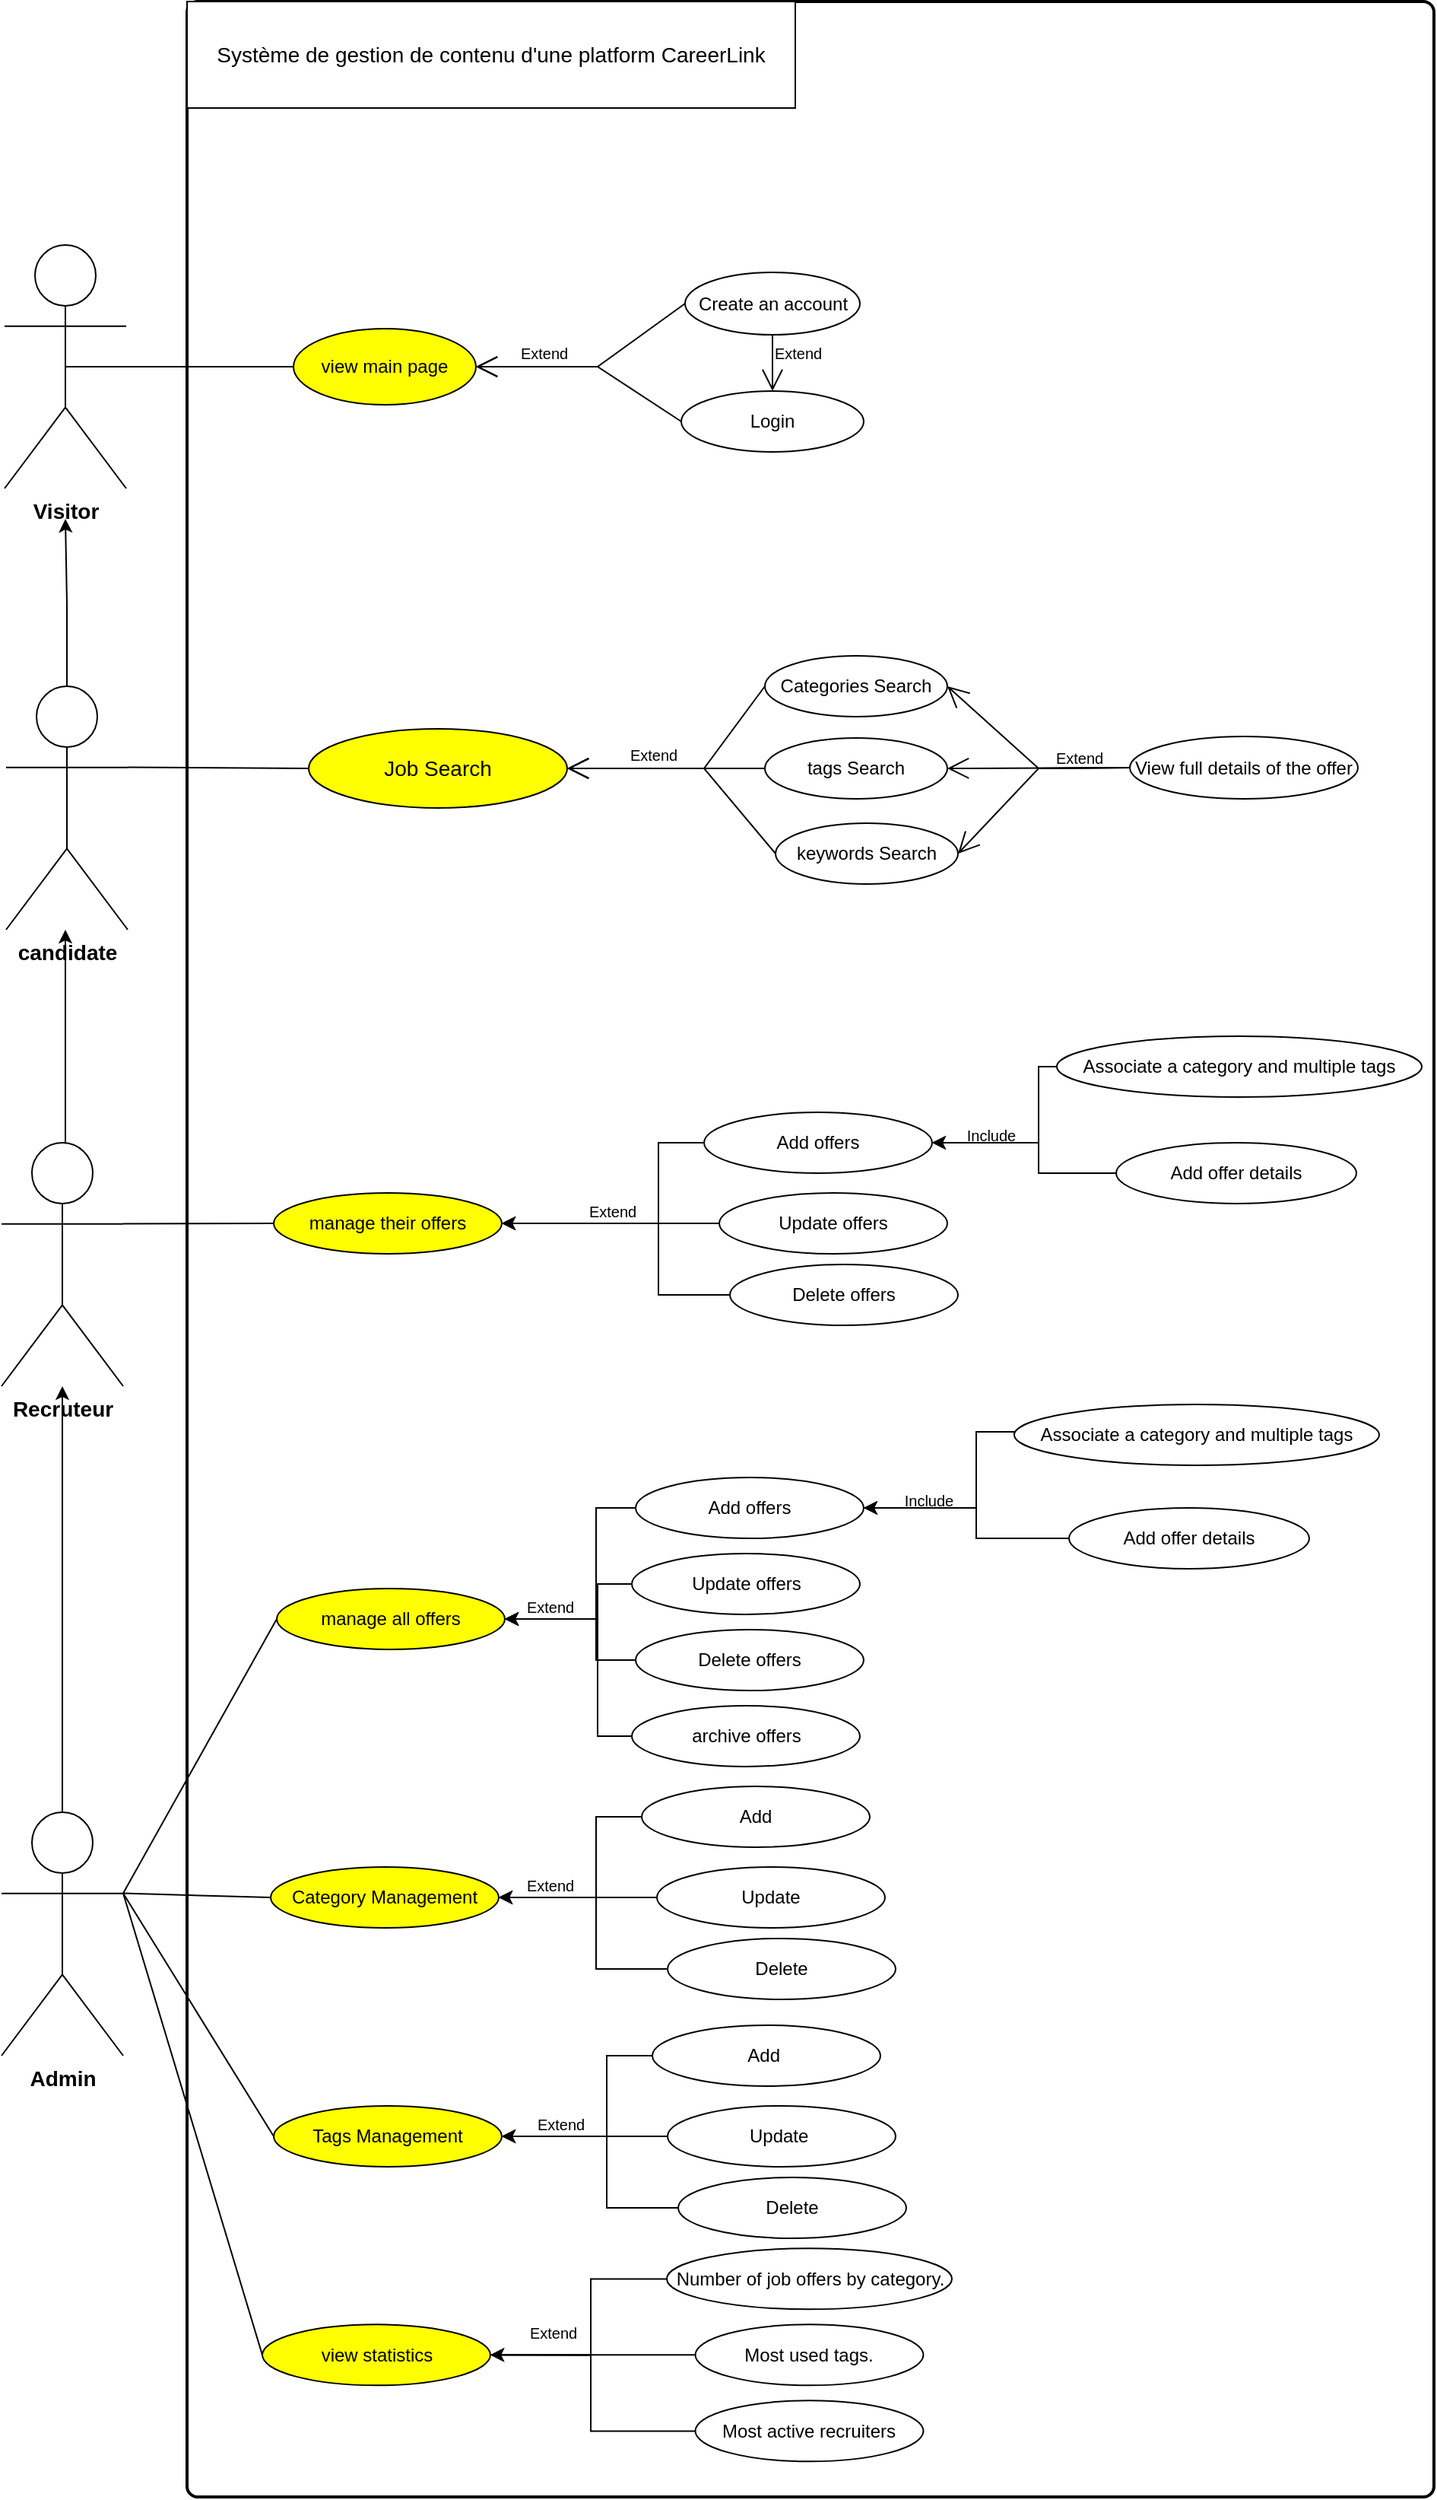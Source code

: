 <mxfile version="26.0.2">
  <diagram name="Page-1" id="7HnftfDxoFTVQ5EQS0fX">
    <mxGraphModel dx="1477" dy="1764" grid="1" gridSize="10" guides="1" tooltips="1" connect="1" arrows="1" fold="1" page="1" pageScale="1" pageWidth="850" pageHeight="1100" math="0" shadow="0">
      <root>
        <mxCell id="0" />
        <mxCell id="1" parent="0" />
        <mxCell id="OfUk5gbmc0DUeR7QcJuK-2" value="" style="rounded=1;whiteSpace=wrap;html=1;absoluteArcSize=1;arcSize=14;strokeWidth=2;" parent="1" vertex="1">
          <mxGeometry x="160" y="-360" width="820" height="1640" as="geometry" />
        </mxCell>
        <mxCell id="OfUk5gbmc0DUeR7QcJuK-4" value="&lt;span style=&quot;font-family: &amp;quot;Nunito Sans&amp;quot;, sans-serif; font-size: 14px; text-align: start; white-space-collapse: preserve; background-color: rgb(255, 255, 255);&quot;&gt;Système de gestion de contenu d&#39;une platform &lt;/span&gt;&lt;font face=&quot;Nunito Sans, sans-serif&quot;&gt;&lt;span style=&quot;font-size: 14px; white-space-collapse: preserve;&quot;&gt;CareerLink&lt;/span&gt;&lt;/font&gt;" style="whiteSpace=wrap;html=1;align=center;" parent="1" vertex="1">
          <mxGeometry x="160" y="-360" width="400" height="70" as="geometry" />
        </mxCell>
        <mxCell id="OfUk5gbmc0DUeR7QcJuK-5" value="&lt;font style=&quot;font-size: 14px;&quot;&gt;&lt;b&gt;Visitor&lt;/b&gt;&lt;/font&gt;" style="shape=umlActor;verticalLabelPosition=bottom;verticalAlign=top;html=1;" parent="1" vertex="1">
          <mxGeometry x="40" y="-200" width="80" height="160" as="geometry" />
        </mxCell>
        <mxCell id="OfUk5gbmc0DUeR7QcJuK-6" value="view main page" style="ellipse;whiteSpace=wrap;html=1;align=center;newEdgeStyle={&quot;edgeStyle&quot;:&quot;entityRelationEdgeStyle&quot;,&quot;startArrow&quot;:&quot;none&quot;,&quot;endArrow&quot;:&quot;none&quot;,&quot;segment&quot;:10,&quot;curved&quot;:1,&quot;sourcePerimeterSpacing&quot;:0,&quot;targetPerimeterSpacing&quot;:0};treeFolding=1;treeMoving=1;fillColor=#FFFF00;" parent="1" vertex="1">
          <mxGeometry x="230" y="-145" width="120" height="50" as="geometry" />
        </mxCell>
        <mxCell id="OfUk5gbmc0DUeR7QcJuK-46" style="edgeStyle=orthogonalEdgeStyle;rounded=0;orthogonalLoop=1;jettySize=auto;html=1;" parent="1" source="OfUk5gbmc0DUeR7QcJuK-7" target="OfUk5gbmc0DUeR7QcJuK-11" edge="1">
          <mxGeometry relative="1" as="geometry">
            <Array as="points">
              <mxPoint x="80" y="290" />
              <mxPoint x="80" y="290" />
            </Array>
          </mxGeometry>
        </mxCell>
        <mxCell id="OfUk5gbmc0DUeR7QcJuK-7" value="&lt;span style=&quot;box-sizing: border-box; border: 0px solid; --tw-border-spacing-x: 0; --tw-border-spacing-y: 0; --tw-translate-x: 0; --tw-translate-y: 0; --tw-rotate: 0; --tw-skew-x: 0; --tw-skew-y: 0; --tw-scale-x: 1; --tw-scale-y: 1; --tw-pan-x: ; --tw-pan-y: ; --tw-pinch-zoom: ; --tw-scroll-snap-strictness: proximity; --tw-gradient-from-position: ; --tw-gradient-via-position: ; --tw-gradient-to-position: ; --tw-ordinal: ; --tw-slashed-zero: ; --tw-numeric-figure: ; --tw-numeric-spacing: ; --tw-numeric-fraction: ; --tw-ring-inset: ; --tw-ring-offset-width: 0px; --tw-ring-offset-color: #fff; --tw-ring-color: rgba(59,130,246,.5); --tw-ring-offset-shadow: 0 0 #0000; --tw-ring-shadow: 0 0 #0000; --tw-shadow: 0 0 #0000; --tw-shadow-colored: 0 0 #0000; --tw-blur: ; --tw-brightness: ; --tw-contrast: ; --tw-grayscale: ; --tw-hue-rotate: ; --tw-invert: ; --tw-saturate: ; --tw-sepia: ; --tw-drop-shadow: ; --tw-backdrop-blur: ; --tw-backdrop-brightness: ; --tw-backdrop-contrast: ; --tw-backdrop-grayscale: ; --tw-backdrop-hue-rotate: ; --tw-backdrop-invert: ; --tw-backdrop-opacity: ; --tw-backdrop-saturate: ; --tw-backdrop-sepia: ; --tw-contain-size: ; --tw-contain-layout: ; --tw-contain-paint: ; --tw-contain-style: ; font-weight: bolder; font-family: &amp;quot;Nunito Sans&amp;quot;, sans-serif; font-size: 14px; text-align: start; white-space: pre-wrap; background-color: rgb(255, 255, 255);&quot;&gt;Recruteur&lt;/span&gt;" style="shape=umlActor;verticalLabelPosition=bottom;verticalAlign=top;html=1;" parent="1" vertex="1">
          <mxGeometry x="38" y="390" width="80" height="160" as="geometry" />
        </mxCell>
        <mxCell id="OfUk5gbmc0DUeR7QcJuK-8" value="Login" style="ellipse;whiteSpace=wrap;html=1;align=center;newEdgeStyle={&quot;edgeStyle&quot;:&quot;entityRelationEdgeStyle&quot;,&quot;startArrow&quot;:&quot;none&quot;,&quot;endArrow&quot;:&quot;none&quot;,&quot;segment&quot;:10,&quot;curved&quot;:1,&quot;sourcePerimeterSpacing&quot;:0,&quot;targetPerimeterSpacing&quot;:0};treeFolding=1;treeMoving=1;" parent="1" vertex="1">
          <mxGeometry x="485" y="-104" width="120" height="40" as="geometry" />
        </mxCell>
        <mxCell id="OfUk5gbmc0DUeR7QcJuK-9" value="Create an account" style="ellipse;whiteSpace=wrap;html=1;align=center;newEdgeStyle={&quot;edgeStyle&quot;:&quot;entityRelationEdgeStyle&quot;,&quot;startArrow&quot;:&quot;none&quot;,&quot;endArrow&quot;:&quot;none&quot;,&quot;segment&quot;:10,&quot;curved&quot;:1,&quot;sourcePerimeterSpacing&quot;:0,&quot;targetPerimeterSpacing&quot;:0};treeFolding=1;treeMoving=1;" parent="1" vertex="1">
          <mxGeometry x="487.5" y="-182" width="115" height="41" as="geometry" />
        </mxCell>
        <mxCell id="OfUk5gbmc0DUeR7QcJuK-47" style="edgeStyle=orthogonalEdgeStyle;rounded=0;orthogonalLoop=1;jettySize=auto;html=1;" parent="1" source="OfUk5gbmc0DUeR7QcJuK-10" target="OfUk5gbmc0DUeR7QcJuK-7" edge="1">
          <mxGeometry relative="1" as="geometry" />
        </mxCell>
        <mxCell id="OfUk5gbmc0DUeR7QcJuK-10" value="&lt;b&gt;&lt;font style=&quot;font-size: 14px;&quot;&gt;Admin&lt;/font&gt;&lt;/b&gt;" style="shape=umlActor;verticalLabelPosition=bottom;verticalAlign=top;html=1;" parent="1" vertex="1">
          <mxGeometry x="38" y="830" width="80" height="160" as="geometry" />
        </mxCell>
        <mxCell id="OfUk5gbmc0DUeR7QcJuK-38" style="edgeStyle=orthogonalEdgeStyle;rounded=0;orthogonalLoop=1;jettySize=auto;html=1;" parent="1" source="OfUk5gbmc0DUeR7QcJuK-11" edge="1">
          <mxGeometry relative="1" as="geometry">
            <mxPoint x="80" y="-20" as="targetPoint" />
          </mxGeometry>
        </mxCell>
        <mxCell id="OfUk5gbmc0DUeR7QcJuK-11" value="&lt;b&gt;&lt;font style=&quot;font-size: 14px;&quot;&gt;candidate&lt;/font&gt;&lt;/b&gt;" style="shape=umlActor;verticalLabelPosition=bottom;verticalAlign=top;html=1;" parent="1" vertex="1">
          <mxGeometry x="41" y="90" width="80" height="160" as="geometry" />
        </mxCell>
        <mxCell id="OfUk5gbmc0DUeR7QcJuK-12" value="" style="endArrow=none;html=1;rounded=0;entryX=0;entryY=0.5;entryDx=0;entryDy=0;exitX=0.5;exitY=0.5;exitDx=0;exitDy=0;exitPerimeter=0;" parent="1" source="OfUk5gbmc0DUeR7QcJuK-5" target="OfUk5gbmc0DUeR7QcJuK-6" edge="1">
          <mxGeometry width="50" height="50" relative="1" as="geometry">
            <mxPoint x="310" y="-90" as="sourcePoint" />
            <mxPoint x="360" y="-140" as="targetPoint" />
          </mxGeometry>
        </mxCell>
        <mxCell id="OfUk5gbmc0DUeR7QcJuK-18" value="" style="endArrow=open;endFill=1;endSize=12;html=1;rounded=0;entryX=1;entryY=0.5;entryDx=0;entryDy=0;exitX=0;exitY=0.5;exitDx=0;exitDy=0;" parent="1" source="OfUk5gbmc0DUeR7QcJuK-9" target="OfUk5gbmc0DUeR7QcJuK-6" edge="1">
          <mxGeometry width="160" relative="1" as="geometry">
            <mxPoint x="210" y="-60" as="sourcePoint" />
            <mxPoint x="370" y="-60" as="targetPoint" />
            <Array as="points">
              <mxPoint x="430" y="-120" />
            </Array>
          </mxGeometry>
        </mxCell>
        <mxCell id="OfUk5gbmc0DUeR7QcJuK-31" value="&lt;font style=&quot;font-size: 10px;&quot;&gt;Extend&lt;/font&gt;" style="text;html=1;align=center;verticalAlign=middle;whiteSpace=wrap;rounded=0;rotation=0;" parent="1" vertex="1">
          <mxGeometry x="380" y="-134" width="30" height="10" as="geometry" />
        </mxCell>
        <mxCell id="OfUk5gbmc0DUeR7QcJuK-32" value="" style="endArrow=open;endFill=1;endSize=12;html=1;rounded=0;entryX=1;entryY=0.5;entryDx=0;entryDy=0;exitX=0;exitY=0.5;exitDx=0;exitDy=0;" parent="1" source="OfUk5gbmc0DUeR7QcJuK-8" target="OfUk5gbmc0DUeR7QcJuK-6" edge="1">
          <mxGeometry width="160" relative="1" as="geometry">
            <mxPoint x="410" y="-60" as="sourcePoint" />
            <mxPoint x="360" y="-110" as="targetPoint" />
            <Array as="points">
              <mxPoint x="430" y="-120" />
            </Array>
          </mxGeometry>
        </mxCell>
        <mxCell id="OfUk5gbmc0DUeR7QcJuK-52" value="&lt;div style=&quot;text-align: start;&quot;&gt;&lt;font face=&quot;Nunito Sans, sans-serif&quot;&gt;&lt;span style=&quot;font-size: 14px; white-space-collapse: preserve;&quot;&gt;Job Search&lt;/span&gt;&lt;/font&gt;&lt;/div&gt;" style="ellipse;whiteSpace=wrap;html=1;align=center;fillColor=#FFFF00;" parent="1" vertex="1">
          <mxGeometry x="240" y="118" width="170" height="52" as="geometry" />
        </mxCell>
        <mxCell id="OfUk5gbmc0DUeR7QcJuK-53" value="" style="endArrow=none;html=1;rounded=0;entryX=0;entryY=0.5;entryDx=0;entryDy=0;exitX=1;exitY=0.333;exitDx=0;exitDy=0;exitPerimeter=0;" parent="1" source="OfUk5gbmc0DUeR7QcJuK-11" target="OfUk5gbmc0DUeR7QcJuK-52" edge="1">
          <mxGeometry width="50" height="50" relative="1" as="geometry">
            <mxPoint x="120" y="169.68" as="sourcePoint" />
            <mxPoint x="270" y="169.68" as="targetPoint" />
          </mxGeometry>
        </mxCell>
        <mxCell id="OfUk5gbmc0DUeR7QcJuK-54" value="View full details of the offer" style="ellipse;whiteSpace=wrap;html=1;align=center;newEdgeStyle={&quot;edgeStyle&quot;:&quot;entityRelationEdgeStyle&quot;,&quot;startArrow&quot;:&quot;none&quot;,&quot;endArrow&quot;:&quot;none&quot;,&quot;segment&quot;:10,&quot;curved&quot;:1,&quot;sourcePerimeterSpacing&quot;:0,&quot;targetPerimeterSpacing&quot;:0};treeFolding=1;treeMoving=1;" parent="1" vertex="1">
          <mxGeometry x="780" y="123" width="150" height="41" as="geometry" />
        </mxCell>
        <mxCell id="OfUk5gbmc0DUeR7QcJuK-55" value="tags Search" style="ellipse;whiteSpace=wrap;html=1;align=center;newEdgeStyle={&quot;edgeStyle&quot;:&quot;entityRelationEdgeStyle&quot;,&quot;startArrow&quot;:&quot;none&quot;,&quot;endArrow&quot;:&quot;none&quot;,&quot;segment&quot;:10,&quot;curved&quot;:1,&quot;sourcePerimeterSpacing&quot;:0,&quot;targetPerimeterSpacing&quot;:0};treeFolding=1;treeMoving=1;" parent="1" vertex="1">
          <mxGeometry x="540" y="124" width="120" height="40" as="geometry" />
        </mxCell>
        <mxCell id="OfUk5gbmc0DUeR7QcJuK-56" value="Categories Search" style="ellipse;whiteSpace=wrap;html=1;align=center;newEdgeStyle={&quot;edgeStyle&quot;:&quot;entityRelationEdgeStyle&quot;,&quot;startArrow&quot;:&quot;none&quot;,&quot;endArrow&quot;:&quot;none&quot;,&quot;segment&quot;:10,&quot;curved&quot;:1,&quot;sourcePerimeterSpacing&quot;:0,&quot;targetPerimeterSpacing&quot;:0};treeFolding=1;treeMoving=1;" parent="1" vertex="1">
          <mxGeometry x="540" y="70" width="120" height="40" as="geometry" />
        </mxCell>
        <mxCell id="OfUk5gbmc0DUeR7QcJuK-57" value="" style="endArrow=open;endFill=1;endSize=12;html=1;rounded=0;entryX=1;entryY=0.5;entryDx=0;entryDy=0;exitX=0;exitY=0.5;exitDx=0;exitDy=0;" parent="1" source="OfUk5gbmc0DUeR7QcJuK-55" target="OfUk5gbmc0DUeR7QcJuK-52" edge="1">
          <mxGeometry width="160" relative="1" as="geometry">
            <mxPoint x="482" y="204" as="sourcePoint" />
            <mxPoint x="422" y="144" as="targetPoint" />
            <Array as="points">
              <mxPoint x="500" y="144" />
            </Array>
          </mxGeometry>
        </mxCell>
        <mxCell id="OfUk5gbmc0DUeR7QcJuK-58" value="" style="endArrow=open;endFill=1;endSize=12;html=1;rounded=0;entryX=1;entryY=0.5;entryDx=0;entryDy=0;exitX=0;exitY=0.5;exitDx=0;exitDy=0;" parent="1" source="OfUk5gbmc0DUeR7QcJuK-54" target="OfUk5gbmc0DUeR7QcJuK-56" edge="1">
          <mxGeometry width="160" relative="1" as="geometry">
            <mxPoint x="282" y="204" as="sourcePoint" />
            <mxPoint x="422" y="144" as="targetPoint" />
            <Array as="points">
              <mxPoint x="720" y="144" />
            </Array>
          </mxGeometry>
        </mxCell>
        <mxCell id="OfUk5gbmc0DUeR7QcJuK-59" value="" style="endArrow=open;endFill=1;endSize=12;html=1;rounded=0;entryX=1;entryY=0.5;entryDx=0;entryDy=0;exitX=0;exitY=0.5;exitDx=0;exitDy=0;" parent="1" source="OfUk5gbmc0DUeR7QcJuK-56" target="OfUk5gbmc0DUeR7QcJuK-52" edge="1">
          <mxGeometry width="160" relative="1" as="geometry">
            <mxPoint x="550" y="94" as="sourcePoint" />
            <mxPoint x="420" y="144" as="targetPoint" />
            <Array as="points">
              <mxPoint x="500" y="144" />
            </Array>
          </mxGeometry>
        </mxCell>
        <mxCell id="OfUk5gbmc0DUeR7QcJuK-60" value="&lt;font style=&quot;font-size: 10px;&quot;&gt;Extend&lt;/font&gt;" style="text;html=1;align=center;verticalAlign=middle;whiteSpace=wrap;rounded=0;rotation=0;" parent="1" vertex="1">
          <mxGeometry x="452" y="130" width="30" height="10" as="geometry" />
        </mxCell>
        <mxCell id="OfUk5gbmc0DUeR7QcJuK-62" value="" style="endArrow=open;endFill=1;endSize=12;html=1;rounded=0;entryX=1;entryY=0.5;entryDx=0;entryDy=0;exitX=0;exitY=0.5;exitDx=0;exitDy=0;" parent="1" source="OfUk5gbmc0DUeR7QcJuK-54" target="OfUk5gbmc0DUeR7QcJuK-55" edge="1">
          <mxGeometry width="160" relative="1" as="geometry">
            <mxPoint x="720" y="130" as="sourcePoint" />
            <mxPoint x="682" y="104" as="targetPoint" />
            <Array as="points" />
          </mxGeometry>
        </mxCell>
        <mxCell id="qIlZXLb7USLVibtDSA9S-1" value="&lt;font style=&quot;font-size: 10px;&quot;&gt;Extend&lt;/font&gt;" style="text;html=1;align=center;verticalAlign=middle;whiteSpace=wrap;rounded=0;rotation=0;" vertex="1" parent="1">
          <mxGeometry x="732" y="132" width="30" height="10" as="geometry" />
        </mxCell>
        <mxCell id="qIlZXLb7USLVibtDSA9S-3" value="keywords Search" style="ellipse;whiteSpace=wrap;html=1;align=center;newEdgeStyle={&quot;edgeStyle&quot;:&quot;entityRelationEdgeStyle&quot;,&quot;startArrow&quot;:&quot;none&quot;,&quot;endArrow&quot;:&quot;none&quot;,&quot;segment&quot;:10,&quot;curved&quot;:1,&quot;sourcePerimeterSpacing&quot;:0,&quot;targetPerimeterSpacing&quot;:0};treeFolding=1;treeMoving=1;" vertex="1" parent="1">
          <mxGeometry x="547" y="180" width="120" height="40" as="geometry" />
        </mxCell>
        <mxCell id="qIlZXLb7USLVibtDSA9S-4" value="" style="endArrow=open;endFill=1;endSize=12;html=1;rounded=0;entryX=1;entryY=0.5;entryDx=0;entryDy=0;exitX=0;exitY=0.5;exitDx=0;exitDy=0;" edge="1" parent="1" source="OfUk5gbmc0DUeR7QcJuK-54" target="qIlZXLb7USLVibtDSA9S-3">
          <mxGeometry width="160" relative="1" as="geometry">
            <mxPoint x="730" y="190" as="sourcePoint" />
            <mxPoint x="670" y="190" as="targetPoint" />
            <Array as="points">
              <mxPoint x="720" y="144" />
            </Array>
          </mxGeometry>
        </mxCell>
        <mxCell id="qIlZXLb7USLVibtDSA9S-9" value="" style="endArrow=open;endFill=1;endSize=12;html=1;rounded=0;entryX=1;entryY=0.5;entryDx=0;entryDy=0;exitX=0;exitY=0.5;exitDx=0;exitDy=0;" edge="1" parent="1" source="qIlZXLb7USLVibtDSA9S-3" target="OfUk5gbmc0DUeR7QcJuK-52">
          <mxGeometry width="160" relative="1" as="geometry">
            <mxPoint x="550" y="100" as="sourcePoint" />
            <mxPoint x="420" y="154" as="targetPoint" />
            <Array as="points">
              <mxPoint x="500" y="144" />
            </Array>
          </mxGeometry>
        </mxCell>
        <mxCell id="qIlZXLb7USLVibtDSA9S-10" value="manage their offers" style="ellipse;whiteSpace=wrap;html=1;align=center;fillColor=#FFFF00;" vertex="1" parent="1">
          <mxGeometry x="217" y="423" width="150" height="40" as="geometry" />
        </mxCell>
        <mxCell id="qIlZXLb7USLVibtDSA9S-23" style="edgeStyle=orthogonalEdgeStyle;rounded=0;orthogonalLoop=1;jettySize=auto;html=1;entryX=1;entryY=0.5;entryDx=0;entryDy=0;" edge="1" parent="1" source="qIlZXLb7USLVibtDSA9S-11" target="qIlZXLb7USLVibtDSA9S-10">
          <mxGeometry relative="1" as="geometry">
            <Array as="points">
              <mxPoint x="470" y="390" />
              <mxPoint x="470" y="443" />
            </Array>
          </mxGeometry>
        </mxCell>
        <mxCell id="qIlZXLb7USLVibtDSA9S-11" value="Add offers" style="ellipse;whiteSpace=wrap;html=1;align=center;" vertex="1" parent="1">
          <mxGeometry x="500" y="370" width="150" height="40" as="geometry" />
        </mxCell>
        <mxCell id="qIlZXLb7USLVibtDSA9S-24" style="edgeStyle=orthogonalEdgeStyle;rounded=0;orthogonalLoop=1;jettySize=auto;html=1;entryX=1;entryY=0.5;entryDx=0;entryDy=0;" edge="1" parent="1" source="qIlZXLb7USLVibtDSA9S-14" target="qIlZXLb7USLVibtDSA9S-10">
          <mxGeometry relative="1" as="geometry" />
        </mxCell>
        <mxCell id="qIlZXLb7USLVibtDSA9S-14" value="Update offers" style="ellipse;whiteSpace=wrap;html=1;align=center;" vertex="1" parent="1">
          <mxGeometry x="510" y="423" width="150" height="40" as="geometry" />
        </mxCell>
        <mxCell id="qIlZXLb7USLVibtDSA9S-25" style="edgeStyle=orthogonalEdgeStyle;rounded=0;orthogonalLoop=1;jettySize=auto;html=1;entryX=1;entryY=0.5;entryDx=0;entryDy=0;" edge="1" parent="1" source="qIlZXLb7USLVibtDSA9S-15" target="qIlZXLb7USLVibtDSA9S-10">
          <mxGeometry relative="1" as="geometry">
            <Array as="points">
              <mxPoint x="470" y="490" />
              <mxPoint x="470" y="443" />
            </Array>
          </mxGeometry>
        </mxCell>
        <mxCell id="qIlZXLb7USLVibtDSA9S-15" value="Delete offers" style="ellipse;whiteSpace=wrap;html=1;align=center;" vertex="1" parent="1">
          <mxGeometry x="517" y="470" width="150" height="40" as="geometry" />
        </mxCell>
        <mxCell id="qIlZXLb7USLVibtDSA9S-20" value="" style="endArrow=open;endFill=1;endSize=12;html=1;rounded=0;entryX=0.5;entryY=0;entryDx=0;entryDy=0;exitX=0.5;exitY=1;exitDx=0;exitDy=0;" edge="1" parent="1" source="OfUk5gbmc0DUeR7QcJuK-9" target="OfUk5gbmc0DUeR7QcJuK-8">
          <mxGeometry width="160" relative="1" as="geometry">
            <mxPoint x="494" y="-144" as="sourcePoint" />
            <mxPoint x="360" y="-110" as="targetPoint" />
            <Array as="points" />
          </mxGeometry>
        </mxCell>
        <mxCell id="qIlZXLb7USLVibtDSA9S-21" value="&lt;font style=&quot;font-size: 10px;&quot;&gt;Extend&lt;/font&gt;" style="text;html=1;align=center;verticalAlign=middle;whiteSpace=wrap;rounded=0;rotation=0;" vertex="1" parent="1">
          <mxGeometry x="547" y="-134" width="30" height="10" as="geometry" />
        </mxCell>
        <mxCell id="qIlZXLb7USLVibtDSA9S-22" value="" style="endArrow=none;html=1;rounded=0;exitX=1;exitY=0.333;exitDx=0;exitDy=0;exitPerimeter=0;entryX=0;entryY=0.5;entryDx=0;entryDy=0;" edge="1" parent="1" source="OfUk5gbmc0DUeR7QcJuK-7" target="qIlZXLb7USLVibtDSA9S-10">
          <mxGeometry relative="1" as="geometry">
            <mxPoint x="300" y="480" as="sourcePoint" />
            <mxPoint x="460" y="480" as="targetPoint" />
          </mxGeometry>
        </mxCell>
        <mxCell id="qIlZXLb7USLVibtDSA9S-30" value="&lt;font style=&quot;font-size: 10px;&quot;&gt;Extend&lt;/font&gt;" style="text;html=1;align=center;verticalAlign=middle;whiteSpace=wrap;rounded=0;rotation=0;" vertex="1" parent="1">
          <mxGeometry x="425" y="430" width="30" height="10" as="geometry" />
        </mxCell>
        <mxCell id="qIlZXLb7USLVibtDSA9S-32" style="edgeStyle=orthogonalEdgeStyle;rounded=0;orthogonalLoop=1;jettySize=auto;html=1;entryX=1;entryY=0.5;entryDx=0;entryDy=0;" edge="1" parent="1" source="qIlZXLb7USLVibtDSA9S-31" target="qIlZXLb7USLVibtDSA9S-11">
          <mxGeometry relative="1" as="geometry">
            <Array as="points">
              <mxPoint x="720" y="340" />
              <mxPoint x="720" y="390" />
            </Array>
          </mxGeometry>
        </mxCell>
        <mxCell id="qIlZXLb7USLVibtDSA9S-31" value="Associate a category and multiple tags" style="ellipse;whiteSpace=wrap;html=1;align=center;" vertex="1" parent="1">
          <mxGeometry x="732" y="320" width="240" height="40" as="geometry" />
        </mxCell>
        <mxCell id="qIlZXLb7USLVibtDSA9S-34" style="edgeStyle=orthogonalEdgeStyle;rounded=0;orthogonalLoop=1;jettySize=auto;html=1;entryX=1;entryY=0.5;entryDx=0;entryDy=0;" edge="1" parent="1" source="qIlZXLb7USLVibtDSA9S-33" target="qIlZXLb7USLVibtDSA9S-11">
          <mxGeometry relative="1" as="geometry">
            <Array as="points">
              <mxPoint x="720" y="410" />
              <mxPoint x="720" y="390" />
            </Array>
          </mxGeometry>
        </mxCell>
        <mxCell id="qIlZXLb7USLVibtDSA9S-33" value="Add offer details" style="ellipse;whiteSpace=wrap;html=1;align=center;" vertex="1" parent="1">
          <mxGeometry x="771" y="390" width="158" height="40" as="geometry" />
        </mxCell>
        <mxCell id="qIlZXLb7USLVibtDSA9S-35" value="&lt;font style=&quot;font-size: 10px;&quot;&gt;Include&lt;/font&gt;" style="text;html=1;align=center;verticalAlign=middle;whiteSpace=wrap;rounded=0;rotation=0;" vertex="1" parent="1">
          <mxGeometry x="674" y="380" width="30" height="10" as="geometry" />
        </mxCell>
        <mxCell id="qIlZXLb7USLVibtDSA9S-38" value="manage all offers" style="ellipse;whiteSpace=wrap;html=1;align=center;fillColor=#FFFF00;" vertex="1" parent="1">
          <mxGeometry x="219" y="683" width="150" height="40" as="geometry" />
        </mxCell>
        <mxCell id="qIlZXLb7USLVibtDSA9S-39" style="edgeStyle=orthogonalEdgeStyle;rounded=0;orthogonalLoop=1;jettySize=auto;html=1;entryX=1;entryY=0.5;entryDx=0;entryDy=0;exitX=0;exitY=0.5;exitDx=0;exitDy=0;" edge="1" source="qIlZXLb7USLVibtDSA9S-47" target="qIlZXLb7USLVibtDSA9S-38" parent="1">
          <mxGeometry relative="1" as="geometry">
            <Array as="points">
              <mxPoint x="429" y="730" />
              <mxPoint x="429" y="703" />
            </Array>
          </mxGeometry>
        </mxCell>
        <mxCell id="qIlZXLb7USLVibtDSA9S-40" value="Add offer details" style="ellipse;whiteSpace=wrap;html=1;align=center;" vertex="1" parent="1">
          <mxGeometry x="740" y="630" width="158" height="40" as="geometry" />
        </mxCell>
        <mxCell id="qIlZXLb7USLVibtDSA9S-41" value="Associate a category and multiple tags" style="ellipse;whiteSpace=wrap;html=1;align=center;" vertex="1" parent="1">
          <mxGeometry x="704" y="562" width="240" height="40" as="geometry" />
        </mxCell>
        <mxCell id="qIlZXLb7USLVibtDSA9S-42" style="edgeStyle=orthogonalEdgeStyle;rounded=0;orthogonalLoop=1;jettySize=auto;html=1;entryX=1;entryY=0.5;entryDx=0;entryDy=0;exitX=0;exitY=0.5;exitDx=0;exitDy=0;" edge="1" source="qIlZXLb7USLVibtDSA9S-41" target="qIlZXLb7USLVibtDSA9S-45" parent="1">
          <mxGeometry relative="1" as="geometry">
            <Array as="points">
              <mxPoint x="679" y="580" />
              <mxPoint x="679" y="630" />
            </Array>
          </mxGeometry>
        </mxCell>
        <mxCell id="qIlZXLb7USLVibtDSA9S-43" style="edgeStyle=orthogonalEdgeStyle;rounded=0;orthogonalLoop=1;jettySize=auto;html=1;entryX=1;entryY=0.5;entryDx=0;entryDy=0;exitX=0;exitY=0.5;exitDx=0;exitDy=0;" edge="1" source="qIlZXLb7USLVibtDSA9S-40" target="qIlZXLb7USLVibtDSA9S-45" parent="1">
          <mxGeometry relative="1" as="geometry">
            <Array as="points">
              <mxPoint x="679" y="650" />
              <mxPoint x="679" y="630" />
            </Array>
          </mxGeometry>
        </mxCell>
        <mxCell id="qIlZXLb7USLVibtDSA9S-44" value="&lt;font style=&quot;font-size: 10px;&quot;&gt;Include&lt;/font&gt;" style="text;html=1;align=center;verticalAlign=middle;whiteSpace=wrap;rounded=0;rotation=0;" vertex="1" parent="1">
          <mxGeometry x="633" y="620" width="30" height="10" as="geometry" />
        </mxCell>
        <mxCell id="qIlZXLb7USLVibtDSA9S-45" value="Add offers" style="ellipse;whiteSpace=wrap;html=1;align=center;" vertex="1" parent="1">
          <mxGeometry x="455" y="610" width="150" height="40" as="geometry" />
        </mxCell>
        <mxCell id="qIlZXLb7USLVibtDSA9S-46" value="Update offers" style="ellipse;whiteSpace=wrap;html=1;align=center;" vertex="1" parent="1">
          <mxGeometry x="452.5" y="660" width="150" height="40" as="geometry" />
        </mxCell>
        <mxCell id="qIlZXLb7USLVibtDSA9S-47" value="Delete offers" style="ellipse;whiteSpace=wrap;html=1;align=center;" vertex="1" parent="1">
          <mxGeometry x="455" y="710" width="150" height="40" as="geometry" />
        </mxCell>
        <mxCell id="qIlZXLb7USLVibtDSA9S-48" style="edgeStyle=orthogonalEdgeStyle;rounded=0;orthogonalLoop=1;jettySize=auto;html=1;entryX=1;entryY=0.5;entryDx=0;entryDy=0;exitX=0;exitY=0.5;exitDx=0;exitDy=0;" edge="1" source="qIlZXLb7USLVibtDSA9S-45" target="qIlZXLb7USLVibtDSA9S-38" parent="1">
          <mxGeometry relative="1" as="geometry">
            <Array as="points">
              <mxPoint x="429" y="630" />
              <mxPoint x="429" y="703" />
            </Array>
          </mxGeometry>
        </mxCell>
        <mxCell id="qIlZXLb7USLVibtDSA9S-49" style="edgeStyle=orthogonalEdgeStyle;rounded=0;orthogonalLoop=1;jettySize=auto;html=1;entryX=1;entryY=0.5;entryDx=0;entryDy=0;" edge="1" source="qIlZXLb7USLVibtDSA9S-46" target="qIlZXLb7USLVibtDSA9S-38" parent="1">
          <mxGeometry relative="1" as="geometry">
            <Array as="points">
              <mxPoint x="430" y="680" />
              <mxPoint x="430" y="703" />
            </Array>
          </mxGeometry>
        </mxCell>
        <mxCell id="qIlZXLb7USLVibtDSA9S-50" value="&lt;font style=&quot;font-size: 10px;&quot;&gt;Extend&lt;/font&gt;" style="text;html=1;align=center;verticalAlign=middle;whiteSpace=wrap;rounded=0;rotation=0;" vertex="1" parent="1">
          <mxGeometry x="384" y="690" width="30" height="10" as="geometry" />
        </mxCell>
        <mxCell id="qIlZXLb7USLVibtDSA9S-51" value="" style="endArrow=none;html=1;rounded=0;exitX=1;exitY=0.333;exitDx=0;exitDy=0;exitPerimeter=0;entryX=0;entryY=0.5;entryDx=0;entryDy=0;" edge="1" parent="1" source="OfUk5gbmc0DUeR7QcJuK-10" target="qIlZXLb7USLVibtDSA9S-38">
          <mxGeometry relative="1" as="geometry">
            <mxPoint x="128" y="453" as="sourcePoint" />
            <mxPoint x="270" y="520" as="targetPoint" />
          </mxGeometry>
        </mxCell>
        <mxCell id="qIlZXLb7USLVibtDSA9S-54" style="edgeStyle=orthogonalEdgeStyle;rounded=0;orthogonalLoop=1;jettySize=auto;html=1;entryX=1;entryY=0.5;entryDx=0;entryDy=0;exitX=0;exitY=0.5;exitDx=0;exitDy=0;" edge="1" parent="1" source="qIlZXLb7USLVibtDSA9S-52" target="qIlZXLb7USLVibtDSA9S-38">
          <mxGeometry relative="1" as="geometry">
            <Array as="points">
              <mxPoint x="430" y="780" />
              <mxPoint x="430" y="703" />
            </Array>
          </mxGeometry>
        </mxCell>
        <mxCell id="qIlZXLb7USLVibtDSA9S-52" value="archive offers" style="ellipse;whiteSpace=wrap;html=1;align=center;" vertex="1" parent="1">
          <mxGeometry x="452.5" y="760" width="150" height="40" as="geometry" />
        </mxCell>
        <mxCell id="qIlZXLb7USLVibtDSA9S-56" value="view statistics" style="ellipse;whiteSpace=wrap;html=1;align=center;fillColor=#FFFF00;" vertex="1" parent="1">
          <mxGeometry x="209.5" y="1166.67" width="150" height="40" as="geometry" />
        </mxCell>
        <mxCell id="qIlZXLb7USLVibtDSA9S-57" value="" style="endArrow=none;html=1;rounded=0;exitX=1;exitY=0.333;exitDx=0;exitDy=0;exitPerimeter=0;entryX=0;entryY=0.5;entryDx=0;entryDy=0;" edge="1" parent="1" source="OfUk5gbmc0DUeR7QcJuK-10" target="qIlZXLb7USLVibtDSA9S-56">
          <mxGeometry relative="1" as="geometry">
            <mxPoint x="64.5" y="390.003" as="sourcePoint" />
            <mxPoint x="174.5" y="399.67" as="targetPoint" />
          </mxGeometry>
        </mxCell>
        <mxCell id="qIlZXLb7USLVibtDSA9S-62" style="edgeStyle=orthogonalEdgeStyle;rounded=0;orthogonalLoop=1;jettySize=auto;html=1;entryX=1;entryY=0.5;entryDx=0;entryDy=0;" edge="1" parent="1" source="qIlZXLb7USLVibtDSA9S-58" target="qIlZXLb7USLVibtDSA9S-56">
          <mxGeometry relative="1" as="geometry">
            <Array as="points">
              <mxPoint x="425.5" y="1136.67" />
              <mxPoint x="425.5" y="1186.67" />
            </Array>
          </mxGeometry>
        </mxCell>
        <mxCell id="qIlZXLb7USLVibtDSA9S-58" value="Number of job offers by category." style="ellipse;whiteSpace=wrap;html=1;align=center;" vertex="1" parent="1">
          <mxGeometry x="475.5" y="1116.67" width="187.5" height="40" as="geometry" />
        </mxCell>
        <mxCell id="qIlZXLb7USLVibtDSA9S-63" style="edgeStyle=orthogonalEdgeStyle;rounded=0;orthogonalLoop=1;jettySize=auto;html=1;entryX=1;entryY=0.5;entryDx=0;entryDy=0;" edge="1" parent="1" source="qIlZXLb7USLVibtDSA9S-60" target="qIlZXLb7USLVibtDSA9S-56">
          <mxGeometry relative="1" as="geometry" />
        </mxCell>
        <mxCell id="qIlZXLb7USLVibtDSA9S-60" value="Most used tags." style="ellipse;whiteSpace=wrap;html=1;align=center;" vertex="1" parent="1">
          <mxGeometry x="494.25" y="1166.67" width="150" height="40" as="geometry" />
        </mxCell>
        <mxCell id="qIlZXLb7USLVibtDSA9S-64" style="edgeStyle=orthogonalEdgeStyle;rounded=0;orthogonalLoop=1;jettySize=auto;html=1;entryX=1;entryY=0.5;entryDx=0;entryDy=0;" edge="1" parent="1" source="qIlZXLb7USLVibtDSA9S-61" target="qIlZXLb7USLVibtDSA9S-56">
          <mxGeometry relative="1" as="geometry">
            <Array as="points">
              <mxPoint x="425.5" y="1236.67" />
              <mxPoint x="425.5" y="1186.67" />
            </Array>
          </mxGeometry>
        </mxCell>
        <mxCell id="qIlZXLb7USLVibtDSA9S-61" value="Most active recruiters" style="ellipse;whiteSpace=wrap;html=1;align=center;" vertex="1" parent="1">
          <mxGeometry x="494.25" y="1216.67" width="150" height="40" as="geometry" />
        </mxCell>
        <mxCell id="qIlZXLb7USLVibtDSA9S-65" value="&lt;font style=&quot;font-size: 10px;&quot;&gt;Extend&lt;/font&gt;" style="text;html=1;align=center;verticalAlign=middle;whiteSpace=wrap;rounded=0;rotation=0;" vertex="1" parent="1">
          <mxGeometry x="385.5" y="1166.67" width="30" height="10" as="geometry" />
        </mxCell>
        <mxCell id="qIlZXLb7USLVibtDSA9S-67" value="Category Management" style="ellipse;whiteSpace=wrap;html=1;align=center;fillColor=#FFFF00;" vertex="1" parent="1">
          <mxGeometry x="215" y="866" width="150" height="40" as="geometry" />
        </mxCell>
        <mxCell id="qIlZXLb7USLVibtDSA9S-68" value="" style="endArrow=none;html=1;rounded=0;exitX=1;exitY=0.333;exitDx=0;exitDy=0;exitPerimeter=0;entryX=0;entryY=0.5;entryDx=0;entryDy=0;" edge="1" parent="1" source="OfUk5gbmc0DUeR7QcJuK-10" target="qIlZXLb7USLVibtDSA9S-67">
          <mxGeometry relative="1" as="geometry">
            <mxPoint x="129" y="713" as="sourcePoint" />
            <mxPoint x="229" y="713" as="targetPoint" />
          </mxGeometry>
        </mxCell>
        <mxCell id="qIlZXLb7USLVibtDSA9S-69" value="Add" style="ellipse;whiteSpace=wrap;html=1;align=center;" vertex="1" parent="1">
          <mxGeometry x="459" y="813" width="150" height="40" as="geometry" />
        </mxCell>
        <mxCell id="qIlZXLb7USLVibtDSA9S-70" value="Update" style="ellipse;whiteSpace=wrap;html=1;align=center;" vertex="1" parent="1">
          <mxGeometry x="469" y="866" width="150" height="40" as="geometry" />
        </mxCell>
        <mxCell id="qIlZXLb7USLVibtDSA9S-71" value="Delete" style="ellipse;whiteSpace=wrap;html=1;align=center;" vertex="1" parent="1">
          <mxGeometry x="476" y="913" width="150" height="40" as="geometry" />
        </mxCell>
        <mxCell id="qIlZXLb7USLVibtDSA9S-72" style="edgeStyle=orthogonalEdgeStyle;rounded=0;orthogonalLoop=1;jettySize=auto;html=1;entryX=1;entryY=0.5;entryDx=0;entryDy=0;" edge="1" source="qIlZXLb7USLVibtDSA9S-71" parent="1" target="qIlZXLb7USLVibtDSA9S-67">
          <mxGeometry relative="1" as="geometry">
            <mxPoint x="369" y="886" as="targetPoint" />
            <Array as="points">
              <mxPoint x="429" y="933" />
              <mxPoint x="429" y="886" />
            </Array>
          </mxGeometry>
        </mxCell>
        <mxCell id="qIlZXLb7USLVibtDSA9S-73" style="edgeStyle=orthogonalEdgeStyle;rounded=0;orthogonalLoop=1;jettySize=auto;html=1;entryX=1;entryY=0.5;entryDx=0;entryDy=0;" edge="1" source="qIlZXLb7USLVibtDSA9S-70" parent="1" target="qIlZXLb7USLVibtDSA9S-67">
          <mxGeometry relative="1" as="geometry">
            <mxPoint x="369" y="886" as="targetPoint" />
          </mxGeometry>
        </mxCell>
        <mxCell id="qIlZXLb7USLVibtDSA9S-74" style="edgeStyle=orthogonalEdgeStyle;rounded=0;orthogonalLoop=1;jettySize=auto;html=1;entryX=1;entryY=0.5;entryDx=0;entryDy=0;" edge="1" source="qIlZXLb7USLVibtDSA9S-69" parent="1" target="qIlZXLb7USLVibtDSA9S-67">
          <mxGeometry relative="1" as="geometry">
            <mxPoint x="369" y="886" as="targetPoint" />
            <Array as="points">
              <mxPoint x="429" y="833" />
              <mxPoint x="429" y="886" />
            </Array>
          </mxGeometry>
        </mxCell>
        <mxCell id="qIlZXLb7USLVibtDSA9S-75" value="&lt;font style=&quot;font-size: 10px;&quot;&gt;Extend&lt;/font&gt;" style="text;html=1;align=center;verticalAlign=middle;whiteSpace=wrap;rounded=0;rotation=0;" vertex="1" parent="1">
          <mxGeometry x="384" y="873" width="30" height="10" as="geometry" />
        </mxCell>
        <mxCell id="qIlZXLb7USLVibtDSA9S-76" value="Add&amp;nbsp;" style="ellipse;whiteSpace=wrap;html=1;align=center;" vertex="1" parent="1">
          <mxGeometry x="466" y="970" width="150" height="40" as="geometry" />
        </mxCell>
        <mxCell id="qIlZXLb7USLVibtDSA9S-77" value="Update&amp;nbsp;" style="ellipse;whiteSpace=wrap;html=1;align=center;" vertex="1" parent="1">
          <mxGeometry x="476" y="1023" width="150" height="40" as="geometry" />
        </mxCell>
        <mxCell id="qIlZXLb7USLVibtDSA9S-78" value="Delete" style="ellipse;whiteSpace=wrap;html=1;align=center;" vertex="1" parent="1">
          <mxGeometry x="483" y="1070" width="150" height="40" as="geometry" />
        </mxCell>
        <mxCell id="qIlZXLb7USLVibtDSA9S-79" style="edgeStyle=orthogonalEdgeStyle;rounded=0;orthogonalLoop=1;jettySize=auto;html=1;entryX=1;entryY=0.5;entryDx=0;entryDy=0;" edge="1" source="qIlZXLb7USLVibtDSA9S-78" parent="1" target="qIlZXLb7USLVibtDSA9S-83">
          <mxGeometry relative="1" as="geometry">
            <mxPoint x="376" y="1043" as="targetPoint" />
            <Array as="points">
              <mxPoint x="436" y="1090" />
              <mxPoint x="436" y="1043" />
            </Array>
          </mxGeometry>
        </mxCell>
        <mxCell id="qIlZXLb7USLVibtDSA9S-80" style="edgeStyle=orthogonalEdgeStyle;rounded=0;orthogonalLoop=1;jettySize=auto;html=1;entryX=1;entryY=0.5;entryDx=0;entryDy=0;" edge="1" source="qIlZXLb7USLVibtDSA9S-77" parent="1" target="qIlZXLb7USLVibtDSA9S-83">
          <mxGeometry relative="1" as="geometry">
            <mxPoint x="376" y="1043" as="targetPoint" />
          </mxGeometry>
        </mxCell>
        <mxCell id="qIlZXLb7USLVibtDSA9S-81" style="edgeStyle=orthogonalEdgeStyle;rounded=0;orthogonalLoop=1;jettySize=auto;html=1;entryX=1;entryY=0.5;entryDx=0;entryDy=0;" edge="1" source="qIlZXLb7USLVibtDSA9S-76" parent="1" target="qIlZXLb7USLVibtDSA9S-83">
          <mxGeometry relative="1" as="geometry">
            <mxPoint x="376" y="1043" as="targetPoint" />
            <Array as="points">
              <mxPoint x="436" y="990" />
              <mxPoint x="436" y="1043" />
            </Array>
          </mxGeometry>
        </mxCell>
        <mxCell id="qIlZXLb7USLVibtDSA9S-82" value="&lt;font style=&quot;font-size: 10px;&quot;&gt;Extend&lt;/font&gt;" style="text;html=1;align=center;verticalAlign=middle;whiteSpace=wrap;rounded=0;rotation=0;" vertex="1" parent="1">
          <mxGeometry x="391" y="1030" width="30" height="10" as="geometry" />
        </mxCell>
        <mxCell id="qIlZXLb7USLVibtDSA9S-83" value="Tags Management" style="ellipse;whiteSpace=wrap;html=1;align=center;fillColor=#FFFF00;" vertex="1" parent="1">
          <mxGeometry x="217" y="1023" width="150" height="40" as="geometry" />
        </mxCell>
        <mxCell id="qIlZXLb7USLVibtDSA9S-84" value="" style="endArrow=none;html=1;rounded=0;entryX=0;entryY=0.5;entryDx=0;entryDy=0;exitX=1;exitY=0.333;exitDx=0;exitDy=0;exitPerimeter=0;" edge="1" parent="1" source="OfUk5gbmc0DUeR7QcJuK-10" target="qIlZXLb7USLVibtDSA9S-83">
          <mxGeometry relative="1" as="geometry">
            <mxPoint x="140" y="710" as="sourcePoint" />
            <mxPoint x="225" y="896" as="targetPoint" />
          </mxGeometry>
        </mxCell>
      </root>
    </mxGraphModel>
  </diagram>
</mxfile>

